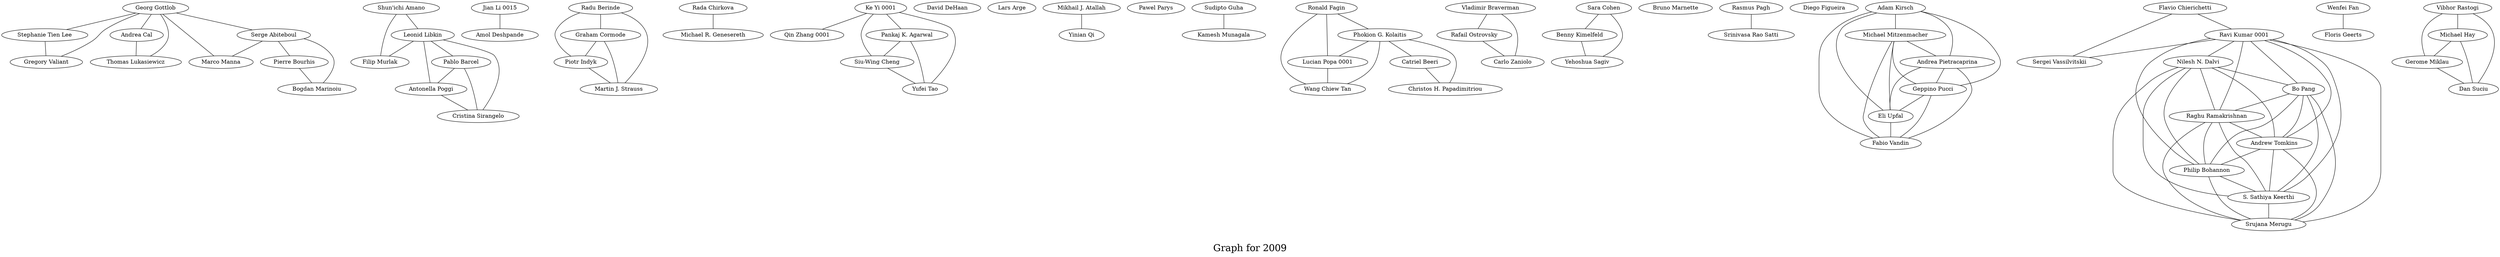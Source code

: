 /*****
Graph for 2009
*****/

graph G {
  graph [splines=true overlap=false]
  node  [shape=ellipse, width=0.3, height=0.3]
  0 [label="Georg Gottlob"];
  1 [label="Stephanie Tien Lee"];
  2 [label="Gregory Valiant"];
  3 [label="Shun'ichi Amano"];
  4 [label="Leonid Libkin"];
  5 [label="Filip Murlak"];
  6 [label="Andrea Cal"];
  7 [label="Thomas Lukasiewicz"];
  8 [label="Jian Li 0015"];
  9 [label="Amol Deshpande"];
  10 [label="Radu Berinde"];
  11 [label="Graham Cormode"];
  12 [label="Piotr Indyk"];
  13 [label="Martin J. Strauss"];
  14 [label="Rada Chirkova"];
  15 [label="Michael R. Genesereth"];
  16 [label="Ke Yi 0001"];
  17 [label="Qin Zhang 0001"];
  18 [label="David DeHaan"];
  19 [label="Lars Arge"];
  20 [label="Mikhail J. Atallah"];
  21 [label="Yinian Qi"];
  22 [label="Pawel Parys"];
  23 [label="Sudipto Guha"];
  24 [label="Kamesh Munagala"];
  25 [label="Ronald Fagin"];
  26 [label="Phokion G. Kolaitis"];
  27 [label="Lucian Popa 0001"];
  28 [label="Wang Chiew Tan"];
  29 [label="Vladimir Braverman"];
  30 [label="Rafail Ostrovsky"];
  31 [label="Carlo Zaniolo"];
  32 [label="Serge Abiteboul"];
  33 [label="Marco Manna"];
  34 [label="Sara Cohen"];
  35 [label="Benny Kimelfeld"];
  36 [label="Yehoshua Sagiv"];
  37 [label="Bruno Marnette"];
  38 [label="Catriel Beeri"];
  39 [label="Christos H. Papadimitriou"];
  40 [label="Rasmus Pagh"];
  41 [label="Srinivasa Rao Satti"];
  42 [label="Diego Figueira"];
  43 [label="Adam Kirsch"];
  44 [label="Michael Mitzenmacher"];
  45 [label="Andrea Pietracaprina"];
  46 [label="Geppino Pucci"];
  47 [label="Eli Upfal"];
  48 [label="Fabio Vandin"];
  49 [label="Pierre Bourhis"];
  50 [label="Bogdan Marinoiu"];
  51 [label="Flavio Chierichetti"];
  52 [label="Ravi Kumar 0001"];
  53 [label="Sergei Vassilvitskii"];
  54 [label="Wenfei Fan"];
  55 [label="Floris Geerts"];
  56 [label="Pablo Barcel"];
  57 [label="Antonella Poggi"];
  58 [label="Cristina Sirangelo"];
  59 [label="Pankaj K. Agarwal"];
  60 [label="Siu-Wing Cheng"];
  61 [label="Yufei Tao"];
  62 [label="Nilesh N. Dalvi"];
  63 [label="Bo Pang"];
  64 [label="Raghu Ramakrishnan"];
  65 [label="Andrew Tomkins"];
  66 [label="Philip Bohannon"];
  67 [label="S. Sathiya Keerthi"];
  68 [label="Srujana Merugu"];
  69 [label="Vibhor Rastogi"];
  70 [label="Michael Hay"];
  71 [label="Gerome Miklau"];
  72 [label="Dan Suciu"];
  0 -- 1;
  0 -- 2;
  0 -- 6;
  0 -- 7;
  0 -- 32;
  0 -- 33;
  1 -- 2;
  3 -- 4;
  3 -- 5;
  4 -- 5;
  4 -- 56;
  4 -- 57;
  4 -- 58;
  6 -- 7;
  8 -- 9;
  10 -- 11;
  10 -- 12;
  10 -- 13;
  11 -- 12;
  11 -- 13;
  12 -- 13;
  14 -- 15;
  16 -- 17;
  16 -- 59;
  16 -- 60;
  16 -- 61;
  20 -- 21;
  23 -- 24;
  25 -- 26;
  25 -- 27;
  25 -- 28;
  26 -- 27;
  26 -- 28;
  26 -- 38;
  26 -- 39;
  27 -- 28;
  29 -- 30;
  29 -- 31;
  30 -- 31;
  32 -- 33;
  32 -- 49;
  32 -- 50;
  34 -- 35;
  34 -- 36;
  35 -- 36;
  38 -- 39;
  40 -- 41;
  43 -- 44;
  43 -- 45;
  43 -- 46;
  43 -- 47;
  43 -- 48;
  44 -- 45;
  44 -- 46;
  44 -- 47;
  44 -- 48;
  45 -- 46;
  45 -- 47;
  45 -- 48;
  46 -- 47;
  46 -- 48;
  47 -- 48;
  49 -- 50;
  51 -- 52;
  51 -- 53;
  52 -- 53;
  52 -- 62;
  52 -- 63;
  52 -- 64;
  52 -- 65;
  52 -- 66;
  52 -- 67;
  52 -- 68;
  54 -- 55;
  56 -- 57;
  56 -- 58;
  57 -- 58;
  59 -- 60;
  59 -- 61;
  60 -- 61;
  62 -- 63;
  62 -- 64;
  62 -- 65;
  62 -- 66;
  62 -- 67;
  62 -- 68;
  63 -- 64;
  63 -- 65;
  63 -- 66;
  63 -- 67;
  63 -- 68;
  64 -- 65;
  64 -- 66;
  64 -- 67;
  64 -- 68;
  65 -- 66;
  65 -- 67;
  65 -- 68;
  66 -- 67;
  66 -- 68;
  67 -- 68;
  69 -- 70;
  69 -- 71;
  69 -- 72;
  70 -- 71;
  70 -- 72;
  71 -- 72;
  label = "\nGraph for 2009\n";  fontsize=24;
}
